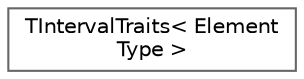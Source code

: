 digraph "Graphical Class Hierarchy"
{
 // INTERACTIVE_SVG=YES
 // LATEX_PDF_SIZE
  bgcolor="transparent";
  edge [fontname=Helvetica,fontsize=10,labelfontname=Helvetica,labelfontsize=10];
  node [fontname=Helvetica,fontsize=10,shape=box,height=0.2,width=0.4];
  rankdir="LR";
  Node0 [id="Node000000",label="TIntervalTraits\< Element\lType \>",height=0.2,width=0.4,color="grey40", fillcolor="white", style="filled",URL="$dc/dfd/structTIntervalTraits.html",tooltip="Type traits for Arithmetic interval."];
}
